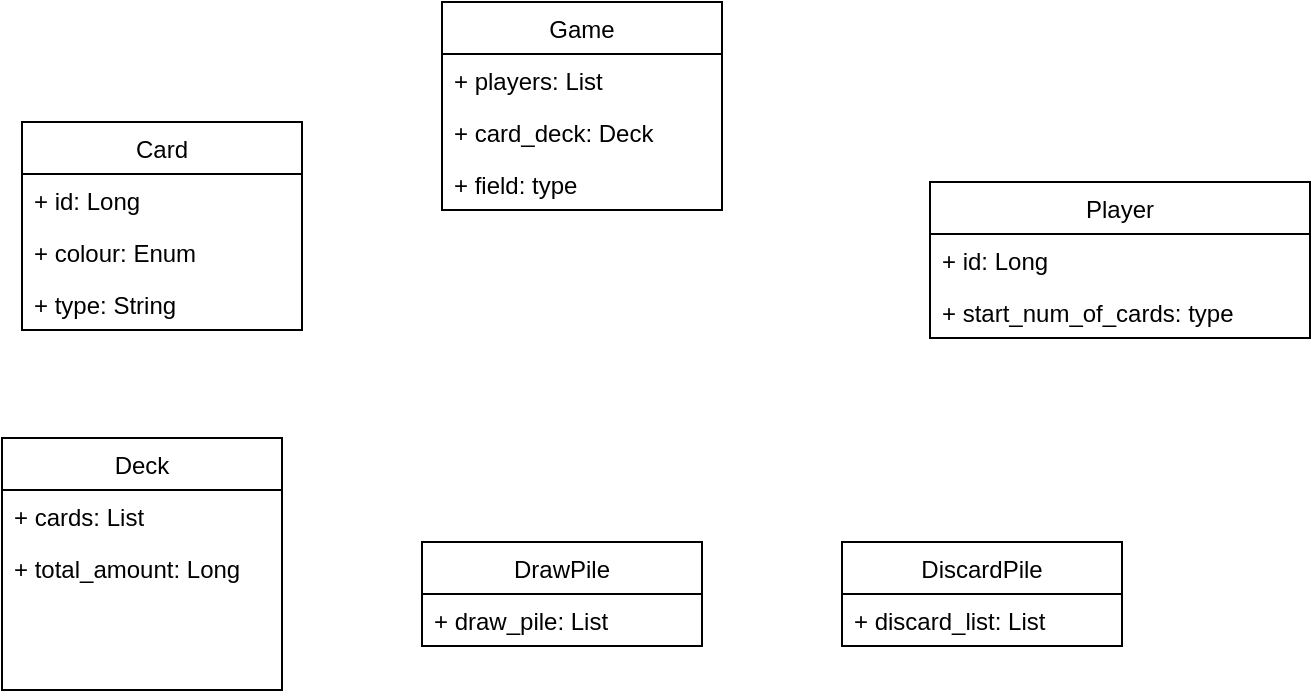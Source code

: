 <mxfile version="17.4.6" type="github">
  <diagram id="bj6Q8kGTr0pkgQq6tZRm" name="Seite-1">
    <mxGraphModel dx="745" dy="366" grid="1" gridSize="10" guides="1" tooltips="1" connect="1" arrows="1" fold="1" page="1" pageScale="1" pageWidth="827" pageHeight="1169" math="0" shadow="0">
      <root>
        <mxCell id="0" />
        <mxCell id="1" parent="0" />
        <mxCell id="xg57ULDWPmAe2FHeOLNB-1" value="Card" style="swimlane;fontStyle=0;childLayout=stackLayout;horizontal=1;startSize=26;fillColor=none;horizontalStack=0;resizeParent=1;resizeParentMax=0;resizeLast=0;collapsible=1;marginBottom=0;" vertex="1" parent="1">
          <mxGeometry x="100" y="150" width="140" height="104" as="geometry" />
        </mxCell>
        <mxCell id="xg57ULDWPmAe2FHeOLNB-2" value="+ id: Long" style="text;strokeColor=none;fillColor=none;align=left;verticalAlign=top;spacingLeft=4;spacingRight=4;overflow=hidden;rotatable=0;points=[[0,0.5],[1,0.5]];portConstraint=eastwest;" vertex="1" parent="xg57ULDWPmAe2FHeOLNB-1">
          <mxGeometry y="26" width="140" height="26" as="geometry" />
        </mxCell>
        <mxCell id="xg57ULDWPmAe2FHeOLNB-3" value="+ colour: Enum" style="text;strokeColor=none;fillColor=none;align=left;verticalAlign=top;spacingLeft=4;spacingRight=4;overflow=hidden;rotatable=0;points=[[0,0.5],[1,0.5]];portConstraint=eastwest;" vertex="1" parent="xg57ULDWPmAe2FHeOLNB-1">
          <mxGeometry y="52" width="140" height="26" as="geometry" />
        </mxCell>
        <mxCell id="xg57ULDWPmAe2FHeOLNB-4" value="+ type: String" style="text;strokeColor=none;fillColor=none;align=left;verticalAlign=top;spacingLeft=4;spacingRight=4;overflow=hidden;rotatable=0;points=[[0,0.5],[1,0.5]];portConstraint=eastwest;" vertex="1" parent="xg57ULDWPmAe2FHeOLNB-1">
          <mxGeometry y="78" width="140" height="26" as="geometry" />
        </mxCell>
        <mxCell id="xg57ULDWPmAe2FHeOLNB-5" value="Player" style="swimlane;fontStyle=0;childLayout=stackLayout;horizontal=1;startSize=26;fillColor=none;horizontalStack=0;resizeParent=1;resizeParentMax=0;resizeLast=0;collapsible=1;marginBottom=0;" vertex="1" parent="1">
          <mxGeometry x="554" y="180" width="190" height="78" as="geometry" />
        </mxCell>
        <mxCell id="xg57ULDWPmAe2FHeOLNB-6" value="+ id: Long" style="text;strokeColor=none;fillColor=none;align=left;verticalAlign=top;spacingLeft=4;spacingRight=4;overflow=hidden;rotatable=0;points=[[0,0.5],[1,0.5]];portConstraint=eastwest;" vertex="1" parent="xg57ULDWPmAe2FHeOLNB-5">
          <mxGeometry y="26" width="190" height="26" as="geometry" />
        </mxCell>
        <mxCell id="xg57ULDWPmAe2FHeOLNB-7" value="+ start_num_of_cards: type" style="text;strokeColor=none;fillColor=none;align=left;verticalAlign=top;spacingLeft=4;spacingRight=4;overflow=hidden;rotatable=0;points=[[0,0.5],[1,0.5]];portConstraint=eastwest;" vertex="1" parent="xg57ULDWPmAe2FHeOLNB-5">
          <mxGeometry y="52" width="190" height="26" as="geometry" />
        </mxCell>
        <mxCell id="xg57ULDWPmAe2FHeOLNB-9" value="Deck" style="swimlane;fontStyle=0;childLayout=stackLayout;horizontal=1;startSize=26;fillColor=none;horizontalStack=0;resizeParent=1;resizeParentMax=0;resizeLast=0;collapsible=1;marginBottom=0;" vertex="1" parent="1">
          <mxGeometry x="90" y="308" width="140" height="126" as="geometry" />
        </mxCell>
        <mxCell id="xg57ULDWPmAe2FHeOLNB-27" value="+ cards: List" style="text;strokeColor=none;fillColor=none;align=left;verticalAlign=top;spacingLeft=4;spacingRight=4;overflow=hidden;rotatable=0;points=[[0,0.5],[1,0.5]];portConstraint=eastwest;" vertex="1" parent="xg57ULDWPmAe2FHeOLNB-9">
          <mxGeometry y="26" width="140" height="26" as="geometry" />
        </mxCell>
        <mxCell id="xg57ULDWPmAe2FHeOLNB-10" value="+ total_amount: Long" style="text;strokeColor=none;fillColor=none;align=left;verticalAlign=top;spacingLeft=4;spacingRight=4;overflow=hidden;rotatable=0;points=[[0,0.5],[1,0.5]];portConstraint=eastwest;" vertex="1" parent="xg57ULDWPmAe2FHeOLNB-9">
          <mxGeometry y="52" width="140" height="74" as="geometry" />
        </mxCell>
        <mxCell id="xg57ULDWPmAe2FHeOLNB-13" value="DrawPile" style="swimlane;fontStyle=0;childLayout=stackLayout;horizontal=1;startSize=26;fillColor=none;horizontalStack=0;resizeParent=1;resizeParentMax=0;resizeLast=0;collapsible=1;marginBottom=0;" vertex="1" parent="1">
          <mxGeometry x="300" y="360" width="140" height="52" as="geometry" />
        </mxCell>
        <mxCell id="xg57ULDWPmAe2FHeOLNB-14" value="+ draw_pile: List" style="text;strokeColor=none;fillColor=none;align=left;verticalAlign=top;spacingLeft=4;spacingRight=4;overflow=hidden;rotatable=0;points=[[0,0.5],[1,0.5]];portConstraint=eastwest;" vertex="1" parent="xg57ULDWPmAe2FHeOLNB-13">
          <mxGeometry y="26" width="140" height="26" as="geometry" />
        </mxCell>
        <mxCell id="xg57ULDWPmAe2FHeOLNB-17" value="DiscardPile" style="swimlane;fontStyle=0;childLayout=stackLayout;horizontal=1;startSize=26;fillColor=none;horizontalStack=0;resizeParent=1;resizeParentMax=0;resizeLast=0;collapsible=1;marginBottom=0;" vertex="1" parent="1">
          <mxGeometry x="510" y="360" width="140" height="52" as="geometry" />
        </mxCell>
        <mxCell id="xg57ULDWPmAe2FHeOLNB-18" value="+ discard_list: List" style="text;strokeColor=none;fillColor=none;align=left;verticalAlign=top;spacingLeft=4;spacingRight=4;overflow=hidden;rotatable=0;points=[[0,0.5],[1,0.5]];portConstraint=eastwest;" vertex="1" parent="xg57ULDWPmAe2FHeOLNB-17">
          <mxGeometry y="26" width="140" height="26" as="geometry" />
        </mxCell>
        <mxCell id="xg57ULDWPmAe2FHeOLNB-22" value="Game" style="swimlane;fontStyle=0;childLayout=stackLayout;horizontal=1;startSize=26;fillColor=none;horizontalStack=0;resizeParent=1;resizeParentMax=0;resizeLast=0;collapsible=1;marginBottom=0;" vertex="1" parent="1">
          <mxGeometry x="310" y="90" width="140" height="104" as="geometry" />
        </mxCell>
        <mxCell id="xg57ULDWPmAe2FHeOLNB-23" value="+ players: List" style="text;strokeColor=none;fillColor=none;align=left;verticalAlign=top;spacingLeft=4;spacingRight=4;overflow=hidden;rotatable=0;points=[[0,0.5],[1,0.5]];portConstraint=eastwest;" vertex="1" parent="xg57ULDWPmAe2FHeOLNB-22">
          <mxGeometry y="26" width="140" height="26" as="geometry" />
        </mxCell>
        <mxCell id="xg57ULDWPmAe2FHeOLNB-24" value="+ card_deck: Deck" style="text;strokeColor=none;fillColor=none;align=left;verticalAlign=top;spacingLeft=4;spacingRight=4;overflow=hidden;rotatable=0;points=[[0,0.5],[1,0.5]];portConstraint=eastwest;" vertex="1" parent="xg57ULDWPmAe2FHeOLNB-22">
          <mxGeometry y="52" width="140" height="26" as="geometry" />
        </mxCell>
        <mxCell id="xg57ULDWPmAe2FHeOLNB-25" value="+ field: type" style="text;strokeColor=none;fillColor=none;align=left;verticalAlign=top;spacingLeft=4;spacingRight=4;overflow=hidden;rotatable=0;points=[[0,0.5],[1,0.5]];portConstraint=eastwest;" vertex="1" parent="xg57ULDWPmAe2FHeOLNB-22">
          <mxGeometry y="78" width="140" height="26" as="geometry" />
        </mxCell>
      </root>
    </mxGraphModel>
  </diagram>
</mxfile>
